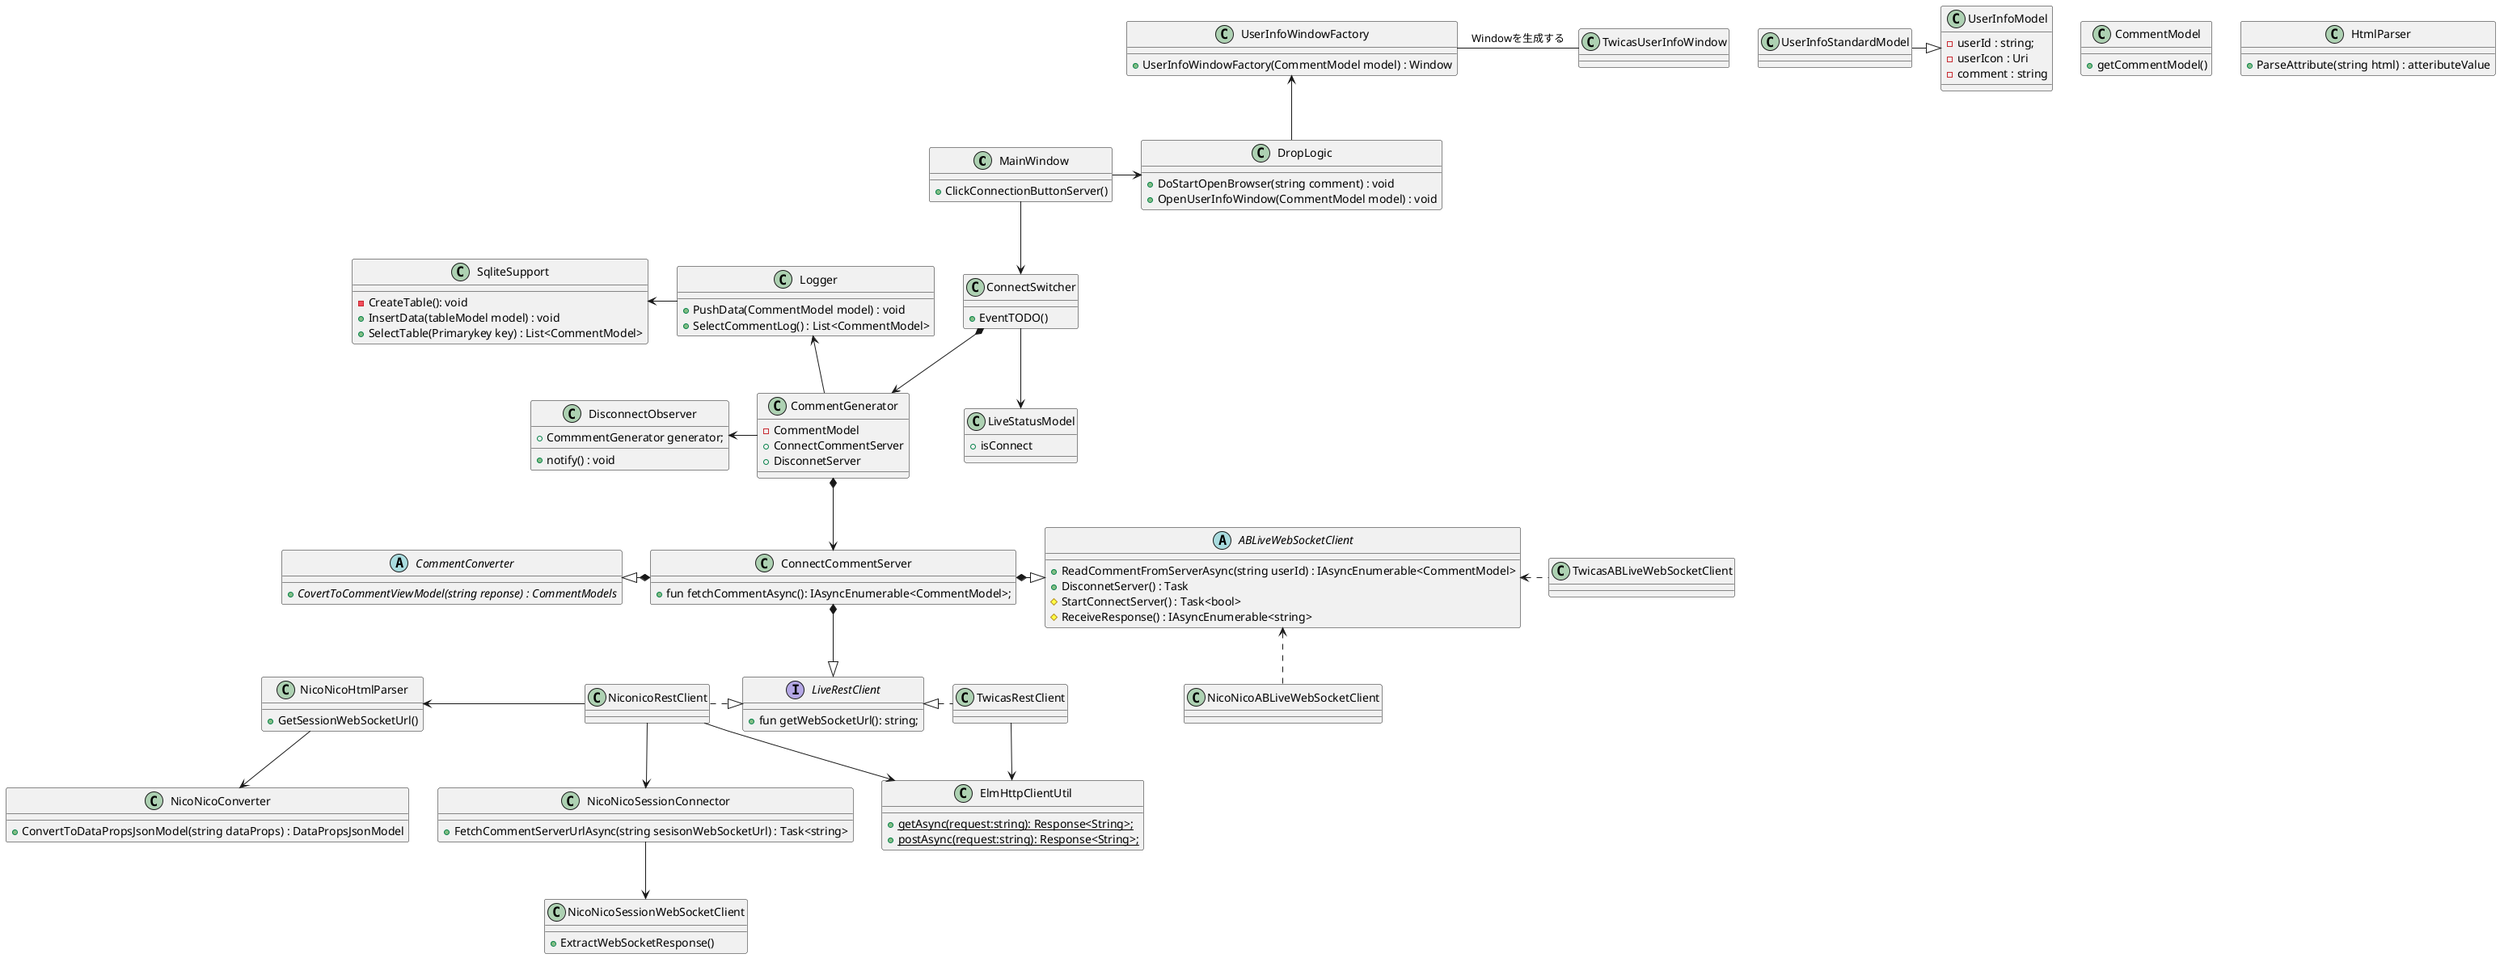 @startuml コメント取得クラス図


    class MainWindow{
      +  ClickConnectionButtonServer()
    }
    class LiveStatusModel{
        + isConnect
    }
    class CommentModel{
        + getCommentModel()
    }
    class CommentGenerator{
        - CommentModel
        + ConnectCommentServer  
        + DisconnetServer
    }
    class ConnectSwitcher{
        + EventTODO()
    }



    class UserInfoWindowFactory{
        + UserInfoWindowFactory(CommentModel model) : Window
    }




   
    MainWindow --> ConnectSwitcher
    CommentGenerator *-down-> ConnectCommentServer
    ConnectSwitcher *--> CommentGenerator
    ConnectSwitcher --> LiveStatusModel
    abstract class ABLiveWebSocketClient{
        + ReadCommentFromServerAsync(string userId) : IAsyncEnumerable<CommentModel>
        + DisconnetServer() : Task
        # StartConnectServer() : Task<bool>
        # ReceiveResponse() : IAsyncEnumerable<string>      
    }

    class NicoNicoABLiveWebSocketClient{

    }
    class TwicasABLiveWebSocketClient{
        
    }

    class SqliteSupport{
        - CreateTable(): void
        + InsertData(tableModel model) : void
        + SelectTable(Primarykey key) : List<CommentModel>
    }

    class Logger{
        + PushData(CommentModel model) : void
        + SelectCommentLog() : List<CommentModel>
    }

    'Observer
    class DisconnectObserver{
        + CommmentGenerator generator;
        + notify() : void
    }
    CommentGenerator -left-> DisconnectObserver

    class ConnectCommentServer {
        + fun fetchCommentAsync(): IAsyncEnumerable<CommentModel>;
    }
    
    class DropLogic{
        + DoStartOpenBrowser(string comment) : void
        + OpenUserInfoWindow(CommentModel model) : void
    }

    interface LiveRestClient{
        + fun getWebSocketUrl(): string;
    }
    class NiconicoRestClient{
        
    }
    class ElmHttpClientUtil{
        + {static} getAsync(request:string): Response<String>;
        + {static} postAsync(request:string): Response<String>;
    }


    class NicoNicoHtmlParser{
        + GetSessionWebSocketUrl()
    }

    abstract class CommentConverter{
        + {abstract} CovertToCommentViewModel(string reponse) : CommentModels
    }

    class NicoNicoConverter{
        + ConvertToDataPropsJsonModel(string dataProps) : DataPropsJsonModel
    }
    
    class UserInfoModel{
        - userId : string;
        - userIcon : Uri
        - comment : string
    }
    class HtmlParser{
        + ParseAttribute(string html) : atteributeValue
    }
    
    class NicoNicoSessionConnector{
        + FetchCommentServerUrlAsync(string sesisonWebSocketUrl) : Task<string>
    }

    class NicoNicoSessionWebSocketClient{
        + ExtractWebSocketResponse()
    }

        


    'コネクトコメントサーバ'
    ConnectCommentServer *-left-|> CommentConverter
    ConnectCommentServer *--|> LiveRestClient
    ConnectCommentServer *-right-|> ABLiveWebSocketClient

    'クライアント
    NicoNicoABLiveWebSocketClient .up.> ABLiveWebSocketClient
    TwicasABLiveWebSocketClient .left.> ABLiveWebSocketClient
    'ユーザー情報モデル
    UserInfoStandardModel -right-|> UserInfoModel
    'レストクライアント
    NiconicoRestClient .right.|> LiveRestClient
    TwicasRestClient   .left.|>  LiveRestClient
    
    CommentGenerator -up-> Logger
    Logger -left-> SqliteSupport

    MainWindow -right-> DropLogic

    DropLogic -up-> UserInfoWindowFactory

    UserInfoWindowFactory - TwicasUserInfoWindow : Windowを生成する

    NiconicoRestClient -down-> ElmHttpClientUtil
    TwicasRestClient   -down->   ElmHttpClientUtil 

    NiconicoRestClient -left-> NicoNicoHtmlParser    
    NiconicoRestClient -down-> NicoNicoSessionConnector

    NicoNicoSessionConnector -down-> NicoNicoSessionWebSocketClient
    NicoNicoHtmlParser -down-> NicoNicoConverter


@enduml